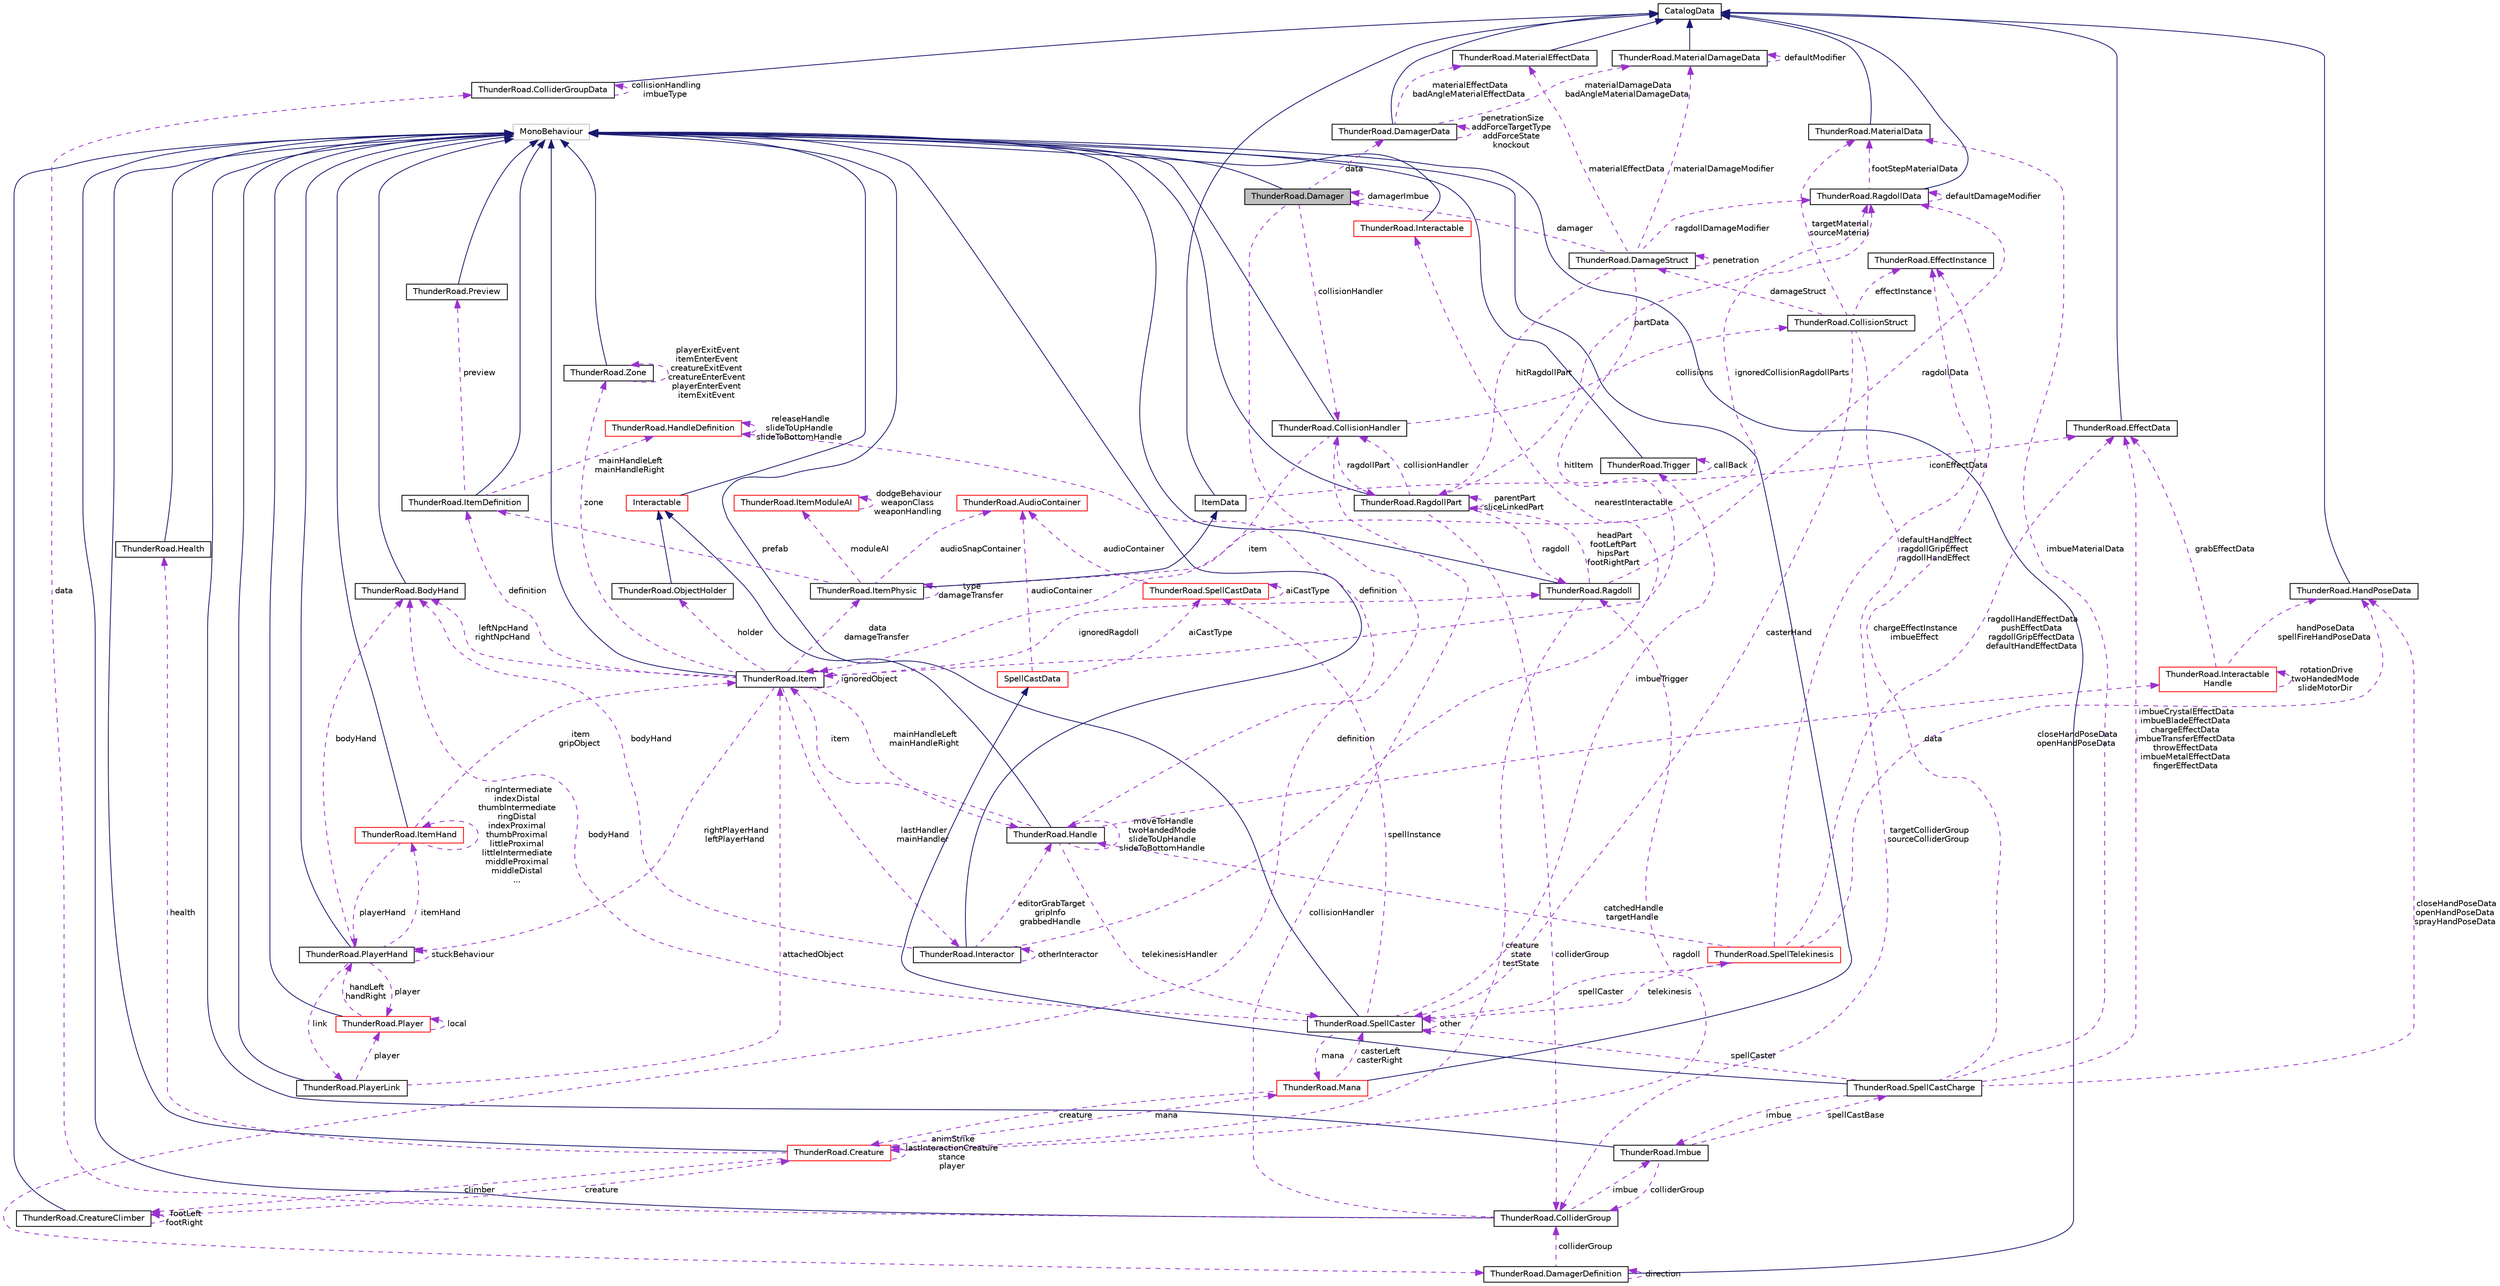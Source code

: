digraph "ThunderRoad.Damager"
{
 // LATEX_PDF_SIZE
  edge [fontname="Helvetica",fontsize="10",labelfontname="Helvetica",labelfontsize="10"];
  node [fontname="Helvetica",fontsize="10",shape=record];
  Node1 [label="ThunderRoad.Damager",height=0.2,width=0.4,color="black", fillcolor="grey75", style="filled", fontcolor="black",tooltip="Class Damager. Implements the UnityEngine.MonoBehaviour"];
  Node2 -> Node1 [dir="back",color="midnightblue",fontsize="10",style="solid",fontname="Helvetica"];
  Node2 [label="MonoBehaviour",height=0.2,width=0.4,color="grey75", fillcolor="white", style="filled",tooltip=" "];
  Node3 -> Node1 [dir="back",color="darkorchid3",fontsize="10",style="dashed",label=" definition" ,fontname="Helvetica"];
  Node3 [label="ThunderRoad.DamagerDefinition",height=0.2,width=0.4,color="black", fillcolor="white", style="filled",URL="$class_thunder_road_1_1_damager_definition.html",tooltip="Class DamagerDefinition. Implements the UnityEngine.MonoBehaviour"];
  Node2 -> Node3 [dir="back",color="midnightblue",fontsize="10",style="solid",fontname="Helvetica"];
  Node3 -> Node3 [dir="back",color="darkorchid3",fontsize="10",style="dashed",label=" direction" ,fontname="Helvetica"];
  Node4 -> Node3 [dir="back",color="darkorchid3",fontsize="10",style="dashed",label=" colliderGroup" ,fontname="Helvetica"];
  Node4 [label="ThunderRoad.ColliderGroup",height=0.2,width=0.4,color="black", fillcolor="white", style="filled",URL="$class_thunder_road_1_1_collider_group.html",tooltip="Class ColliderGroup. Implements the UnityEngine.MonoBehaviour"];
  Node2 -> Node4 [dir="back",color="midnightblue",fontsize="10",style="solid",fontname="Helvetica"];
  Node5 -> Node4 [dir="back",color="darkorchid3",fontsize="10",style="dashed",label=" collisionHandler" ,fontname="Helvetica"];
  Node5 [label="ThunderRoad.CollisionHandler",height=0.2,width=0.4,color="black", fillcolor="white", style="filled",URL="$class_thunder_road_1_1_collision_handler.html",tooltip="Class CollisionHandler. Implements the UnityEngine.MonoBehaviour"];
  Node2 -> Node5 [dir="back",color="midnightblue",fontsize="10",style="solid",fontname="Helvetica"];
  Node6 -> Node5 [dir="back",color="darkorchid3",fontsize="10",style="dashed",label=" ragdollPart" ,fontname="Helvetica"];
  Node6 [label="ThunderRoad.RagdollPart",height=0.2,width=0.4,color="black", fillcolor="white", style="filled",URL="$class_thunder_road_1_1_ragdoll_part.html",tooltip="Class RagdollPart. Implements the UnityEngine.MonoBehaviour"];
  Node2 -> Node6 [dir="back",color="midnightblue",fontsize="10",style="solid",fontname="Helvetica"];
  Node5 -> Node6 [dir="back",color="darkorchid3",fontsize="10",style="dashed",label=" collisionHandler" ,fontname="Helvetica"];
  Node7 -> Node6 [dir="back",color="darkorchid3",fontsize="10",style="dashed",label=" partData" ,fontname="Helvetica"];
  Node7 [label="ThunderRoad.RagdollData",height=0.2,width=0.4,color="black", fillcolor="white", style="filled",URL="$class_thunder_road_1_1_ragdoll_data.html",tooltip="Class RagdollData. Implements the ThunderRoad.CatalogData"];
  Node8 -> Node7 [dir="back",color="midnightblue",fontsize="10",style="solid",fontname="Helvetica"];
  Node8 [label="CatalogData",height=0.2,width=0.4,color="black", fillcolor="white", style="filled",URL="$class_thunder_road_1_1_catalog_data.html",tooltip="Class CatalogData."];
  Node9 -> Node7 [dir="back",color="darkorchid3",fontsize="10",style="dashed",label=" footStepMaterialData" ,fontname="Helvetica"];
  Node9 [label="ThunderRoad.MaterialData",height=0.2,width=0.4,color="black", fillcolor="white", style="filled",URL="$class_thunder_road_1_1_material_data.html",tooltip="Class MaterialData. Implements the ThunderRoad.CatalogData"];
  Node8 -> Node9 [dir="back",color="midnightblue",fontsize="10",style="solid",fontname="Helvetica"];
  Node7 -> Node7 [dir="back",color="darkorchid3",fontsize="10",style="dashed",label=" defaultDamageModifier" ,fontname="Helvetica"];
  Node6 -> Node6 [dir="back",color="darkorchid3",fontsize="10",style="dashed",label=" parentPart\nsliceLinkedPart" ,fontname="Helvetica"];
  Node10 -> Node6 [dir="back",color="darkorchid3",fontsize="10",style="dashed",label=" ragdoll" ,fontname="Helvetica"];
  Node10 [label="ThunderRoad.Ragdoll",height=0.2,width=0.4,color="black", fillcolor="white", style="filled",URL="$class_thunder_road_1_1_ragdoll.html",tooltip="Class Ragdoll. Implements the UnityEngine.MonoBehaviour"];
  Node2 -> Node10 [dir="back",color="midnightblue",fontsize="10",style="solid",fontname="Helvetica"];
  Node7 -> Node10 [dir="back",color="darkorchid3",fontsize="10",style="dashed",label=" ragdollData" ,fontname="Helvetica"];
  Node6 -> Node10 [dir="back",color="darkorchid3",fontsize="10",style="dashed",label=" headPart\nfootLeftPart\nhipsPart\nfootRightPart" ,fontname="Helvetica"];
  Node11 -> Node10 [dir="back",color="darkorchid3",fontsize="10",style="dashed",label=" creature\nstate\ntestState" ,fontname="Helvetica"];
  Node11 [label="ThunderRoad.Creature",height=0.2,width=0.4,color="red", fillcolor="white", style="filled",URL="$class_thunder_road_1_1_creature.html",tooltip="Class Creature. Implements the UnityEngine.MonoBehaviour"];
  Node2 -> Node11 [dir="back",color="midnightblue",fontsize="10",style="solid",fontname="Helvetica"];
  Node12 -> Node11 [dir="back",color="darkorchid3",fontsize="10",style="dashed",label=" climber" ,fontname="Helvetica"];
  Node12 [label="ThunderRoad.CreatureClimber",height=0.2,width=0.4,color="black", fillcolor="white", style="filled",URL="$class_thunder_road_1_1_creature_climber.html",tooltip="Class CreatureClimber. Implements the UnityEngine.MonoBehaviour"];
  Node2 -> Node12 [dir="back",color="midnightblue",fontsize="10",style="solid",fontname="Helvetica"];
  Node12 -> Node12 [dir="back",color="darkorchid3",fontsize="10",style="dashed",label=" footLeft\nfootRight" ,fontname="Helvetica"];
  Node11 -> Node12 [dir="back",color="darkorchid3",fontsize="10",style="dashed",label=" creature" ,fontname="Helvetica"];
  Node13 -> Node11 [dir="back",color="darkorchid3",fontsize="10",style="dashed",label=" health" ,fontname="Helvetica"];
  Node13 [label="ThunderRoad.Health",height=0.2,width=0.4,color="black", fillcolor="white", style="filled",URL="$class_thunder_road_1_1_health.html",tooltip="Class Health. Implements the UnityEngine.MonoBehaviour"];
  Node2 -> Node13 [dir="back",color="midnightblue",fontsize="10",style="solid",fontname="Helvetica"];
  Node10 -> Node11 [dir="back",color="darkorchid3",fontsize="10",style="dashed",label=" ragdoll" ,fontname="Helvetica"];
  Node11 -> Node11 [dir="back",color="darkorchid3",fontsize="10",style="dashed",label=" animStrike\nlastInteractionCreature\nstance\nplayer" ,fontname="Helvetica"];
  Node47 -> Node11 [dir="back",color="darkorchid3",fontsize="10",style="dashed",label=" mana" ,fontname="Helvetica"];
  Node47 [label="ThunderRoad.Mana",height=0.2,width=0.4,color="red", fillcolor="white", style="filled",URL="$class_thunder_road_1_1_mana.html",tooltip="Class Mana. Implements the UnityEngine.MonoBehaviour"];
  Node2 -> Node47 [dir="back",color="midnightblue",fontsize="10",style="solid",fontname="Helvetica"];
  Node42 -> Node47 [dir="back",color="darkorchid3",fontsize="10",style="dashed",label=" casterLeft\ncasterRight" ,fontname="Helvetica"];
  Node42 [label="ThunderRoad.SpellCaster",height=0.2,width=0.4,color="black", fillcolor="white", style="filled",URL="$class_thunder_road_1_1_spell_caster.html",tooltip="Class SpellCaster. Implements the UnityEngine.MonoBehaviour"];
  Node2 -> Node42 [dir="back",color="midnightblue",fontsize="10",style="solid",fontname="Helvetica"];
  Node43 -> Node42 [dir="back",color="darkorchid3",fontsize="10",style="dashed",label=" telekinesis" ,fontname="Helvetica"];
  Node43 [label="ThunderRoad.SpellTelekinesis",height=0.2,width=0.4,color="red", fillcolor="white", style="filled",URL="$class_thunder_road_1_1_spell_telekinesis.html",tooltip="Class SpellTelekinesis. Implements the ThunderRoad.SpellData"];
  Node15 -> Node43 [dir="back",color="darkorchid3",fontsize="10",style="dashed",label=" ragdollHandEffectData\npushEffectData\nragdollGripEffectData\ndefaultHandEffectData" ,fontname="Helvetica"];
  Node15 [label="ThunderRoad.EffectData",height=0.2,width=0.4,color="black", fillcolor="white", style="filled",URL="$class_thunder_road_1_1_effect_data.html",tooltip="Class EffectData. Implements the ThunderRoad.CatalogData"];
  Node8 -> Node15 [dir="back",color="midnightblue",fontsize="10",style="solid",fontname="Helvetica"];
  Node16 -> Node43 [dir="back",color="darkorchid3",fontsize="10",style="dashed",label=" closeHandPoseData\nopenHandPoseData" ,fontname="Helvetica"];
  Node16 [label="ThunderRoad.HandPoseData",height=0.2,width=0.4,color="black", fillcolor="white", style="filled",URL="$class_thunder_road_1_1_hand_pose_data.html",tooltip="Class HandPoseData. Implements the ThunderRoad.CatalogData"];
  Node8 -> Node16 [dir="back",color="midnightblue",fontsize="10",style="solid",fontname="Helvetica"];
  Node42 -> Node43 [dir="back",color="darkorchid3",fontsize="10",style="dashed",label=" spellCaster" ,fontname="Helvetica"];
  Node30 -> Node43 [dir="back",color="darkorchid3",fontsize="10",style="dashed",label=" catchedHandle\ntargetHandle" ,fontname="Helvetica"];
  Node30 [label="ThunderRoad.Handle",height=0.2,width=0.4,color="black", fillcolor="white", style="filled",URL="$class_thunder_road_1_1_handle.html",tooltip="Class Handle. Implements the ThunderRoad.Interactable"];
  Node31 -> Node30 [dir="back",color="midnightblue",fontsize="10",style="solid",fontname="Helvetica"];
  Node31 [label="Interactable",height=0.2,width=0.4,color="red", fillcolor="white", style="filled",URL="$class_thunder_road_1_1_interactable.html",tooltip="Class Interactable. Implements the UnityEngine.MonoBehaviour"];
  Node2 -> Node31 [dir="back",color="midnightblue",fontsize="10",style="solid",fontname="Helvetica"];
  Node37 -> Node30 [dir="back",color="darkorchid3",fontsize="10",style="dashed",label=" definition" ,fontname="Helvetica"];
  Node37 [label="ThunderRoad.HandleDefinition",height=0.2,width=0.4,color="red", fillcolor="white", style="filled",URL="$class_thunder_road_1_1_handle_definition.html",tooltip="Class HandleDefinition. Implements the ThunderRoad.InteractableDefinition"];
  Node37 -> Node37 [dir="back",color="darkorchid3",fontsize="10",style="dashed",label=" releaseHandle\nslideToUpHandle\nslideToBottomHandle" ,fontname="Helvetica"];
  Node40 -> Node30 [dir="back",color="darkorchid3",fontsize="10",style="dashed",label=" data" ,fontname="Helvetica"];
  Node40 [label="ThunderRoad.Interactable\lHandle",height=0.2,width=0.4,color="red", fillcolor="white", style="filled",URL="$class_thunder_road_1_1_interactable_handle.html",tooltip="Class InteractableHandle. Implements the ThunderRoad.InteractableData"];
  Node15 -> Node40 [dir="back",color="darkorchid3",fontsize="10",style="dashed",label=" grabEffectData" ,fontname="Helvetica"];
  Node40 -> Node40 [dir="back",color="darkorchid3",fontsize="10",style="dashed",label=" rotationDrive\ntwoHandedMode\nslideMotorDir" ,fontname="Helvetica"];
  Node16 -> Node40 [dir="back",color="darkorchid3",fontsize="10",style="dashed",label=" handPoseData\nspellFireHandPoseData" ,fontname="Helvetica"];
  Node42 -> Node30 [dir="back",color="darkorchid3",fontsize="10",style="dashed",label=" telekinesisHandler" ,fontname="Helvetica"];
  Node30 -> Node30 [dir="back",color="darkorchid3",fontsize="10",style="dashed",label=" moveToHandle\ntwoHandedMode\nslideToUpHandle\nslideToBottomHandle" ,fontname="Helvetica"];
  Node28 -> Node30 [dir="back",color="darkorchid3",fontsize="10",style="dashed",label=" item" ,fontname="Helvetica"];
  Node28 [label="ThunderRoad.Item",height=0.2,width=0.4,color="black", fillcolor="white", style="filled",URL="$class_thunder_road_1_1_item.html",tooltip="Class Item. Implements the UnityEngine.MonoBehaviour"];
  Node2 -> Node28 [dir="back",color="midnightblue",fontsize="10",style="solid",fontname="Helvetica"];
  Node29 -> Node28 [dir="back",color="darkorchid3",fontsize="10",style="dashed",label=" lastHandler\nmainHandler" ,fontname="Helvetica"];
  Node29 [label="ThunderRoad.Interactor",height=0.2,width=0.4,color="black", fillcolor="white", style="filled",URL="$class_thunder_road_1_1_interactor.html",tooltip="Class Interactor. Implements the UnityEngine.MonoBehaviour"];
  Node2 -> Node29 [dir="back",color="midnightblue",fontsize="10",style="solid",fontname="Helvetica"];
  Node29 -> Node29 [dir="back",color="darkorchid3",fontsize="10",style="dashed",label=" otherInteractor" ,fontname="Helvetica"];
  Node30 -> Node29 [dir="back",color="darkorchid3",fontsize="10",style="dashed",label=" editorGrabTarget\ngripInfo\ngrabbedHandle" ,fontname="Helvetica"];
  Node51 -> Node29 [dir="back",color="darkorchid3",fontsize="10",style="dashed",label=" nearestInteractable" ,fontname="Helvetica"];
  Node51 [label="ThunderRoad.Interactable",height=0.2,width=0.4,color="red", fillcolor="white", style="filled",URL="$class_thunder_road_1_1_interactable.html",tooltip="Class Interactable. Implements the UnityEngine.MonoBehaviour"];
  Node2 -> Node51 [dir="back",color="midnightblue",fontsize="10",style="solid",fontname="Helvetica"];
  Node50 -> Node29 [dir="back",color="darkorchid3",fontsize="10",style="dashed",label=" bodyHand" ,fontname="Helvetica"];
  Node50 [label="ThunderRoad.BodyHand",height=0.2,width=0.4,color="black", fillcolor="white", style="filled",URL="$class_thunder_road_1_1_body_hand.html",tooltip="Class BodyHand. Implements the UnityEngine.MonoBehaviour"];
  Node2 -> Node50 [dir="back",color="midnightblue",fontsize="10",style="solid",fontname="Helvetica"];
  Node52 -> Node28 [dir="back",color="darkorchid3",fontsize="10",style="dashed",label=" definition" ,fontname="Helvetica"];
  Node52 [label="ThunderRoad.ItemDefinition",height=0.2,width=0.4,color="black", fillcolor="white", style="filled",URL="$class_thunder_road_1_1_item_definition.html",tooltip="Class ItemDefinition. Implements the UnityEngine.MonoBehaviour"];
  Node2 -> Node52 [dir="back",color="midnightblue",fontsize="10",style="solid",fontname="Helvetica"];
  Node37 -> Node52 [dir="back",color="darkorchid3",fontsize="10",style="dashed",label=" mainHandleLeft\nmainHandleRight" ,fontname="Helvetica"];
  Node53 -> Node52 [dir="back",color="darkorchid3",fontsize="10",style="dashed",label=" preview" ,fontname="Helvetica"];
  Node53 [label="ThunderRoad.Preview",height=0.2,width=0.4,color="black", fillcolor="white", style="filled",URL="$class_thunder_road_1_1_preview.html",tooltip="Class Preview. Implements the UnityEngine.MonoBehaviour"];
  Node2 -> Node53 [dir="back",color="midnightblue",fontsize="10",style="solid",fontname="Helvetica"];
  Node10 -> Node28 [dir="back",color="darkorchid3",fontsize="10",style="dashed",label=" ignoredRagdoll" ,fontname="Helvetica"];
  Node54 -> Node28 [dir="back",color="darkorchid3",fontsize="10",style="dashed",label=" data\ndamageTransfer" ,fontname="Helvetica"];
  Node54 [label="ThunderRoad.ItemPhysic",height=0.2,width=0.4,color="black", fillcolor="white", style="filled",URL="$class_thunder_road_1_1_item_physic.html",tooltip="Class ItemPhysic. Implements the ThunderRoad.ItemData"];
  Node55 -> Node54 [dir="back",color="midnightblue",fontsize="10",style="solid",fontname="Helvetica"];
  Node55 [label="ItemData",height=0.2,width=0.4,color="black", fillcolor="white", style="filled",URL="$class_thunder_road_1_1_item_data.html",tooltip="Class ItemData. Implements the ThunderRoad.CatalogData"];
  Node8 -> Node55 [dir="back",color="midnightblue",fontsize="10",style="solid",fontname="Helvetica"];
  Node15 -> Node55 [dir="back",color="darkorchid3",fontsize="10",style="dashed",label=" iconEffectData" ,fontname="Helvetica"];
  Node7 -> Node54 [dir="back",color="darkorchid3",fontsize="10",style="dashed",label=" ignoredCollisionRagdollParts" ,fontname="Helvetica"];
  Node52 -> Node54 [dir="back",color="darkorchid3",fontsize="10",style="dashed",label=" prefab" ,fontname="Helvetica"];
  Node17 -> Node54 [dir="back",color="darkorchid3",fontsize="10",style="dashed",label=" audioSnapContainer" ,fontname="Helvetica"];
  Node17 [label="ThunderRoad.AudioContainer",height=0.2,width=0.4,color="red", fillcolor="white", style="filled",URL="$class_thunder_road_1_1_audio_container.html",tooltip="Class AudioContainer. Implements the UnityEngine.ScriptableObject"];
  Node54 -> Node54 [dir="back",color="darkorchid3",fontsize="10",style="dashed",label=" type\ndamageTransfer" ,fontname="Helvetica"];
  Node56 -> Node54 [dir="back",color="darkorchid3",fontsize="10",style="dashed",label=" moduleAI" ,fontname="Helvetica"];
  Node56 [label="ThunderRoad.ItemModuleAI",height=0.2,width=0.4,color="red", fillcolor="white", style="filled",URL="$class_thunder_road_1_1_item_module_a_i.html",tooltip="Class ItemModuleAI. Implements the ThunderRoad.ItemModule"];
  Node56 -> Node56 [dir="back",color="darkorchid3",fontsize="10",style="dashed",label=" dodgeBehaviour\nweaponClass\nweaponHandling" ,fontname="Helvetica"];
  Node58 -> Node28 [dir="back",color="darkorchid3",fontsize="10",style="dashed",label=" holder" ,fontname="Helvetica"];
  Node58 [label="ThunderRoad.ObjectHolder",height=0.2,width=0.4,color="black", fillcolor="white", style="filled",URL="$class_thunder_road_1_1_object_holder.html",tooltip="Class ObjectHolder. Implements the ThunderRoad.Interactable"];
  Node31 -> Node58 [dir="back",color="midnightblue",fontsize="10",style="solid",fontname="Helvetica"];
  Node30 -> Node28 [dir="back",color="darkorchid3",fontsize="10",style="dashed",label=" mainHandleLeft\nmainHandleRight" ,fontname="Helvetica"];
  Node28 -> Node28 [dir="back",color="darkorchid3",fontsize="10",style="dashed",label=" ignoredObject" ,fontname="Helvetica"];
  Node59 -> Node28 [dir="back",color="darkorchid3",fontsize="10",style="dashed",label=" zone" ,fontname="Helvetica"];
  Node59 [label="ThunderRoad.Zone",height=0.2,width=0.4,color="black", fillcolor="white", style="filled",URL="$class_thunder_road_1_1_zone.html",tooltip="Class Zone. Implements the UnityEngine.MonoBehaviour"];
  Node2 -> Node59 [dir="back",color="midnightblue",fontsize="10",style="solid",fontname="Helvetica"];
  Node59 -> Node59 [dir="back",color="darkorchid3",fontsize="10",style="dashed",label=" playerExitEvent\nitemEnterEvent\ncreatureExitEvent\ncreatureEnterEvent\nplayerEnterEvent\nitemExitEvent" ,fontname="Helvetica"];
  Node50 -> Node28 [dir="back",color="darkorchid3",fontsize="10",style="dashed",label=" leftNpcHand\nrightNpcHand" ,fontname="Helvetica"];
  Node60 -> Node28 [dir="back",color="darkorchid3",fontsize="10",style="dashed",label=" rightPlayerHand\nleftPlayerHand" ,fontname="Helvetica"];
  Node60 [label="ThunderRoad.PlayerHand",height=0.2,width=0.4,color="black", fillcolor="white", style="filled",URL="$class_thunder_road_1_1_player_hand.html",tooltip="Class PlayerHand. Implements the UnityEngine.MonoBehaviour"];
  Node2 -> Node60 [dir="back",color="midnightblue",fontsize="10",style="solid",fontname="Helvetica"];
  Node26 -> Node60 [dir="back",color="darkorchid3",fontsize="10",style="dashed",label=" player" ,fontname="Helvetica"];
  Node26 [label="ThunderRoad.Player",height=0.2,width=0.4,color="red", fillcolor="white", style="filled",URL="$class_thunder_road_1_1_player.html",tooltip="Class Player. Implements the UnityEngine.MonoBehaviour"];
  Node2 -> Node26 [dir="back",color="midnightblue",fontsize="10",style="solid",fontname="Helvetica"];
  Node26 -> Node26 [dir="back",color="darkorchid3",fontsize="10",style="dashed",label=" local" ,fontname="Helvetica"];
  Node60 -> Node26 [dir="back",color="darkorchid3",fontsize="10",style="dashed",label=" handLeft\nhandRight" ,fontname="Helvetica"];
  Node61 -> Node60 [dir="back",color="darkorchid3",fontsize="10",style="dashed",label=" link" ,fontname="Helvetica"];
  Node61 [label="ThunderRoad.PlayerLink",height=0.2,width=0.4,color="black", fillcolor="white", style="filled",URL="$class_thunder_road_1_1_player_link.html",tooltip="Class PlayerLink. Implements the UnityEngine.MonoBehaviour"];
  Node2 -> Node61 [dir="back",color="midnightblue",fontsize="10",style="solid",fontname="Helvetica"];
  Node26 -> Node61 [dir="back",color="darkorchid3",fontsize="10",style="dashed",label=" player" ,fontname="Helvetica"];
  Node28 -> Node61 [dir="back",color="darkorchid3",fontsize="10",style="dashed",label=" attachedObject" ,fontname="Helvetica"];
  Node62 -> Node60 [dir="back",color="darkorchid3",fontsize="10",style="dashed",label=" itemHand" ,fontname="Helvetica"];
  Node62 [label="ThunderRoad.ItemHand",height=0.2,width=0.4,color="red", fillcolor="white", style="filled",URL="$class_thunder_road_1_1_item_hand.html",tooltip="Class ItemHand. Implements the UnityEngine.MonoBehaviour"];
  Node2 -> Node62 [dir="back",color="midnightblue",fontsize="10",style="solid",fontname="Helvetica"];
  Node62 -> Node62 [dir="back",color="darkorchid3",fontsize="10",style="dashed",label=" ringIntermediate\nindexDistal\nthumbIntermediate\nringDistal\nindexProximal\nthumbProximal\nlittleProximal\nlittleIntermediate\nmiddleProximal\nmiddleDistal\n..." ,fontname="Helvetica"];
  Node28 -> Node62 [dir="back",color="darkorchid3",fontsize="10",style="dashed",label=" item\ngripObject" ,fontname="Helvetica"];
  Node60 -> Node62 [dir="back",color="darkorchid3",fontsize="10",style="dashed",label=" playerHand" ,fontname="Helvetica"];
  Node50 -> Node60 [dir="back",color="darkorchid3",fontsize="10",style="dashed",label=" bodyHand" ,fontname="Helvetica"];
  Node60 -> Node60 [dir="back",color="darkorchid3",fontsize="10",style="dashed",label=" stuckBehaviour" ,fontname="Helvetica"];
  Node45 -> Node43 [dir="back",color="darkorchid3",fontsize="10",style="dashed",label=" defaultHandEffect\nragdollGripEffect\nragdollHandEffect" ,fontname="Helvetica"];
  Node45 [label="ThunderRoad.EffectInstance",height=0.2,width=0.4,color="black", fillcolor="white", style="filled",URL="$class_thunder_road_1_1_effect_instance.html",tooltip="Class EffectInstance."];
  Node42 -> Node42 [dir="back",color="darkorchid3",fontsize="10",style="dashed",label=" other" ,fontname="Helvetica"];
  Node46 -> Node42 [dir="back",color="darkorchid3",fontsize="10",style="dashed",label=" spellInstance" ,fontname="Helvetica"];
  Node46 [label="ThunderRoad.SpellCastData",height=0.2,width=0.4,color="red", fillcolor="white", style="filled",URL="$class_thunder_road_1_1_spell_cast_data.html",tooltip="Class SpellCastData. Implements the ThunderRoad.SpellData"];
  Node17 -> Node46 [dir="back",color="darkorchid3",fontsize="10",style="dashed",label=" audioContainer" ,fontname="Helvetica"];
  Node46 -> Node46 [dir="back",color="darkorchid3",fontsize="10",style="dashed",label=" aiCastType" ,fontname="Helvetica"];
  Node47 -> Node42 [dir="back",color="darkorchid3",fontsize="10",style="dashed",label=" mana" ,fontname="Helvetica"];
  Node49 -> Node42 [dir="back",color="darkorchid3",fontsize="10",style="dashed",label=" imbueTrigger" ,fontname="Helvetica"];
  Node49 [label="ThunderRoad.Trigger",height=0.2,width=0.4,color="black", fillcolor="white", style="filled",URL="$class_thunder_road_1_1_trigger.html",tooltip="Class Trigger. Implements the UnityEngine.MonoBehaviour"];
  Node2 -> Node49 [dir="back",color="midnightblue",fontsize="10",style="solid",fontname="Helvetica"];
  Node49 -> Node49 [dir="back",color="darkorchid3",fontsize="10",style="dashed",label=" callBack" ,fontname="Helvetica"];
  Node50 -> Node42 [dir="back",color="darkorchid3",fontsize="10",style="dashed",label=" bodyHand" ,fontname="Helvetica"];
  Node11 -> Node47 [dir="back",color="darkorchid3",fontsize="10",style="dashed",label=" creature" ,fontname="Helvetica"];
  Node4 -> Node6 [dir="back",color="darkorchid3",fontsize="10",style="dashed",label=" colliderGroup" ,fontname="Helvetica"];
  Node79 -> Node5 [dir="back",color="darkorchid3",fontsize="10",style="dashed",label=" collisions" ,fontname="Helvetica"];
  Node79 [label="ThunderRoad.CollisionStruct",height=0.2,width=0.4,color="black", fillcolor="white", style="filled",URL="$struct_thunder_road_1_1_collision_struct.html",tooltip="Struct CollisionStruct"];
  Node9 -> Node79 [dir="back",color="darkorchid3",fontsize="10",style="dashed",label=" targetMaterial\nsourceMaterial" ,fontname="Helvetica"];
  Node42 -> Node79 [dir="back",color="darkorchid3",fontsize="10",style="dashed",label=" casterHand" ,fontname="Helvetica"];
  Node45 -> Node79 [dir="back",color="darkorchid3",fontsize="10",style="dashed",label=" effectInstance" ,fontname="Helvetica"];
  Node4 -> Node79 [dir="back",color="darkorchid3",fontsize="10",style="dashed",label=" targetColliderGroup\nsourceColliderGroup" ,fontname="Helvetica"];
  Node80 -> Node79 [dir="back",color="darkorchid3",fontsize="10",style="dashed",label=" damageStruct" ,fontname="Helvetica"];
  Node80 [label="ThunderRoad.DamageStruct",height=0.2,width=0.4,color="black", fillcolor="white", style="filled",URL="$struct_thunder_road_1_1_damage_struct.html",tooltip="Struct DamageStruct"];
  Node7 -> Node80 [dir="back",color="darkorchid3",fontsize="10",style="dashed",label=" ragdollDamageModifier" ,fontname="Helvetica"];
  Node6 -> Node80 [dir="back",color="darkorchid3",fontsize="10",style="dashed",label=" hitRagdollPart" ,fontname="Helvetica"];
  Node81 -> Node80 [dir="back",color="darkorchid3",fontsize="10",style="dashed",label=" materialDamageModifier" ,fontname="Helvetica"];
  Node81 [label="ThunderRoad.MaterialDamageData",height=0.2,width=0.4,color="black", fillcolor="white", style="filled",URL="$class_thunder_road_1_1_material_damage_data.html",tooltip="Class MaterialDamageData. Implements the ThunderRoad.CatalogData"];
  Node8 -> Node81 [dir="back",color="midnightblue",fontsize="10",style="solid",fontname="Helvetica"];
  Node81 -> Node81 [dir="back",color="darkorchid3",fontsize="10",style="dashed",label=" defaultModifier" ,fontname="Helvetica"];
  Node1 -> Node80 [dir="back",color="darkorchid3",fontsize="10",style="dashed",label=" damager" ,fontname="Helvetica"];
  Node82 -> Node80 [dir="back",color="darkorchid3",fontsize="10",style="dashed",label=" materialEffectData" ,fontname="Helvetica"];
  Node82 [label="ThunderRoad.MaterialEffectData",height=0.2,width=0.4,color="black", fillcolor="white", style="filled",URL="$class_thunder_road_1_1_material_effect_data.html",tooltip="Class MaterialEffectData. Implements the ThunderRoad.CatalogData"];
  Node8 -> Node82 [dir="back",color="midnightblue",fontsize="10",style="solid",fontname="Helvetica"];
  Node28 -> Node80 [dir="back",color="darkorchid3",fontsize="10",style="dashed",label=" hitItem" ,fontname="Helvetica"];
  Node80 -> Node80 [dir="back",color="darkorchid3",fontsize="10",style="dashed",label=" penetration" ,fontname="Helvetica"];
  Node28 -> Node5 [dir="back",color="darkorchid3",fontsize="10",style="dashed",label=" item" ,fontname="Helvetica"];
  Node88 -> Node4 [dir="back",color="darkorchid3",fontsize="10",style="dashed",label=" data" ,fontname="Helvetica"];
  Node88 [label="ThunderRoad.ColliderGroupData",height=0.2,width=0.4,color="black", fillcolor="white", style="filled",URL="$class_thunder_road_1_1_collider_group_data.html",tooltip="Class ColliderGroupData. Implements the ThunderRoad.CatalogData"];
  Node8 -> Node88 [dir="back",color="midnightblue",fontsize="10",style="solid",fontname="Helvetica"];
  Node88 -> Node88 [dir="back",color="darkorchid3",fontsize="10",style="dashed",label=" collisionHandling\nimbueType" ,fontname="Helvetica"];
  Node89 -> Node4 [dir="back",color="darkorchid3",fontsize="10",style="dashed",label=" imbue" ,fontname="Helvetica"];
  Node89 [label="ThunderRoad.Imbue",height=0.2,width=0.4,color="black", fillcolor="white", style="filled",URL="$class_thunder_road_1_1_imbue.html",tooltip="Class Imbue. Implements the UnityEngine.MonoBehaviour"];
  Node2 -> Node89 [dir="back",color="midnightblue",fontsize="10",style="solid",fontname="Helvetica"];
  Node4 -> Node89 [dir="back",color="darkorchid3",fontsize="10",style="dashed",label=" colliderGroup" ,fontname="Helvetica"];
  Node90 -> Node89 [dir="back",color="darkorchid3",fontsize="10",style="dashed",label=" spellCastBase" ,fontname="Helvetica"];
  Node90 [label="ThunderRoad.SpellCastCharge",height=0.2,width=0.4,color="black", fillcolor="white", style="filled",URL="$class_thunder_road_1_1_spell_cast_charge.html",tooltip="Class SpellCastCharge. Implements the ThunderRoad.SpellCastData"];
  Node91 -> Node90 [dir="back",color="midnightblue",fontsize="10",style="solid",fontname="Helvetica"];
  Node91 [label="SpellCastData",height=0.2,width=0.4,color="red", fillcolor="white", style="filled",URL="$class_thunder_road_1_1_spell_cast_data.html",tooltip="Class SpellCastData. Implements the ThunderRoad.SpellData"];
  Node17 -> Node91 [dir="back",color="darkorchid3",fontsize="10",style="dashed",label=" audioContainer" ,fontname="Helvetica"];
  Node46 -> Node91 [dir="back",color="darkorchid3",fontsize="10",style="dashed",label=" aiCastType" ,fontname="Helvetica"];
  Node9 -> Node90 [dir="back",color="darkorchid3",fontsize="10",style="dashed",label=" imbueMaterialData" ,fontname="Helvetica"];
  Node15 -> Node90 [dir="back",color="darkorchid3",fontsize="10",style="dashed",label=" imbueCrystalEffectData\nimbueBladeEffectData\nchargeEffectData\nimbueTransferEffectData\nthrowEffectData\nimbueMetalEffectData\nfingerEffectData" ,fontname="Helvetica"];
  Node16 -> Node90 [dir="back",color="darkorchid3",fontsize="10",style="dashed",label=" closeHandPoseData\nopenHandPoseData\nsprayHandPoseData" ,fontname="Helvetica"];
  Node42 -> Node90 [dir="back",color="darkorchid3",fontsize="10",style="dashed",label=" spellCaster" ,fontname="Helvetica"];
  Node89 -> Node90 [dir="back",color="darkorchid3",fontsize="10",style="dashed",label=" imbue" ,fontname="Helvetica"];
  Node45 -> Node90 [dir="back",color="darkorchid3",fontsize="10",style="dashed",label=" chargeEffectInstance\nimbueEffect" ,fontname="Helvetica"];
  Node5 -> Node1 [dir="back",color="darkorchid3",fontsize="10",style="dashed",label=" collisionHandler" ,fontname="Helvetica"];
  Node92 -> Node1 [dir="back",color="darkorchid3",fontsize="10",style="dashed",label=" data" ,fontname="Helvetica"];
  Node92 [label="ThunderRoad.DamagerData",height=0.2,width=0.4,color="black", fillcolor="white", style="filled",URL="$class_thunder_road_1_1_damager_data.html",tooltip="Class DamagerData. Implements the ThunderRoad.CatalogData"];
  Node8 -> Node92 [dir="back",color="midnightblue",fontsize="10",style="solid",fontname="Helvetica"];
  Node92 -> Node92 [dir="back",color="darkorchid3",fontsize="10",style="dashed",label=" penetrationSize\naddForceTargetType\naddForceState\nknockout" ,fontname="Helvetica"];
  Node81 -> Node92 [dir="back",color="darkorchid3",fontsize="10",style="dashed",label=" materialDamageData\nbadAngleMaterialDamageData" ,fontname="Helvetica"];
  Node82 -> Node92 [dir="back",color="darkorchid3",fontsize="10",style="dashed",label=" materialEffectData\nbadAngleMaterialEffectData" ,fontname="Helvetica"];
  Node1 -> Node1 [dir="back",color="darkorchid3",fontsize="10",style="dashed",label=" damagerImbue" ,fontname="Helvetica"];
}
